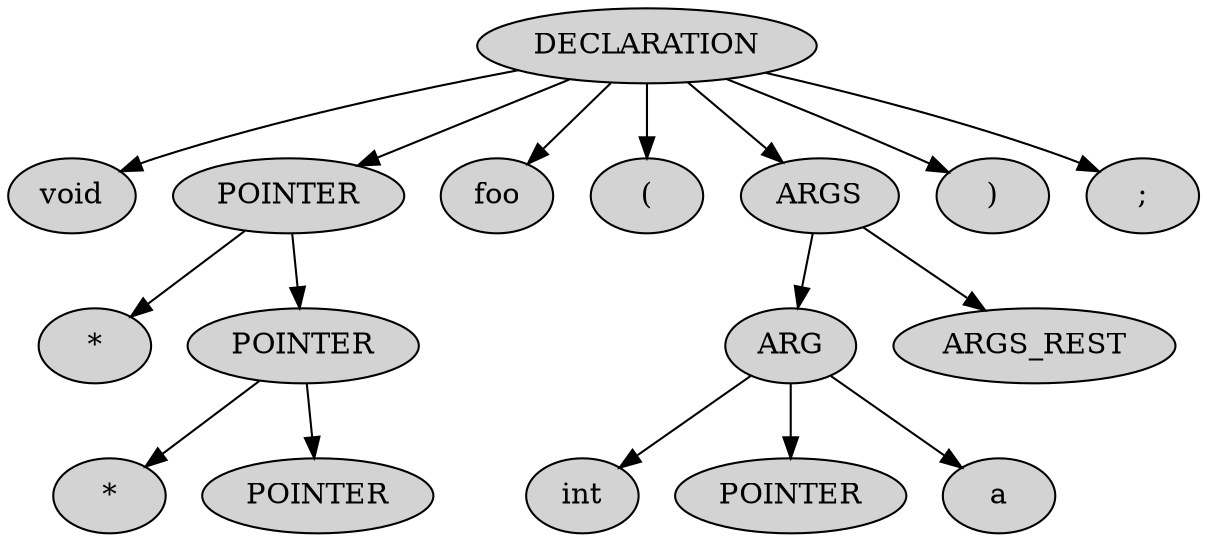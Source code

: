digraph parse_tree {
ratio = fill;
node [style=filled];
n1 [label="DECLARATION"]
n2 [label="void"]
n1 -> n2
n3 [label="POINTER"]
n4 [label="*"]
n3 -> n4
n5 [label="POINTER"]
n6 [label="*"]
n5 -> n6
n7 [label="POINTER"]
n5 -> n7
n3 -> n5
n1 -> n3
n8 [label="foo"]
n1 -> n8
n9 [label="("]
n1 -> n9
n10 [label="ARGS"]
n11 [label="ARG"]
n12 [label="int"]
n11 -> n12
n13 [label="POINTER"]
n11 -> n13
n14 [label="a"]
n11 -> n14
n10 -> n11
n15 [label="ARGS_REST"]
n10 -> n15
n1 -> n10
n16 [label=")"]
n1 -> n16
n17 [label=";"]
n1 -> n17
}
